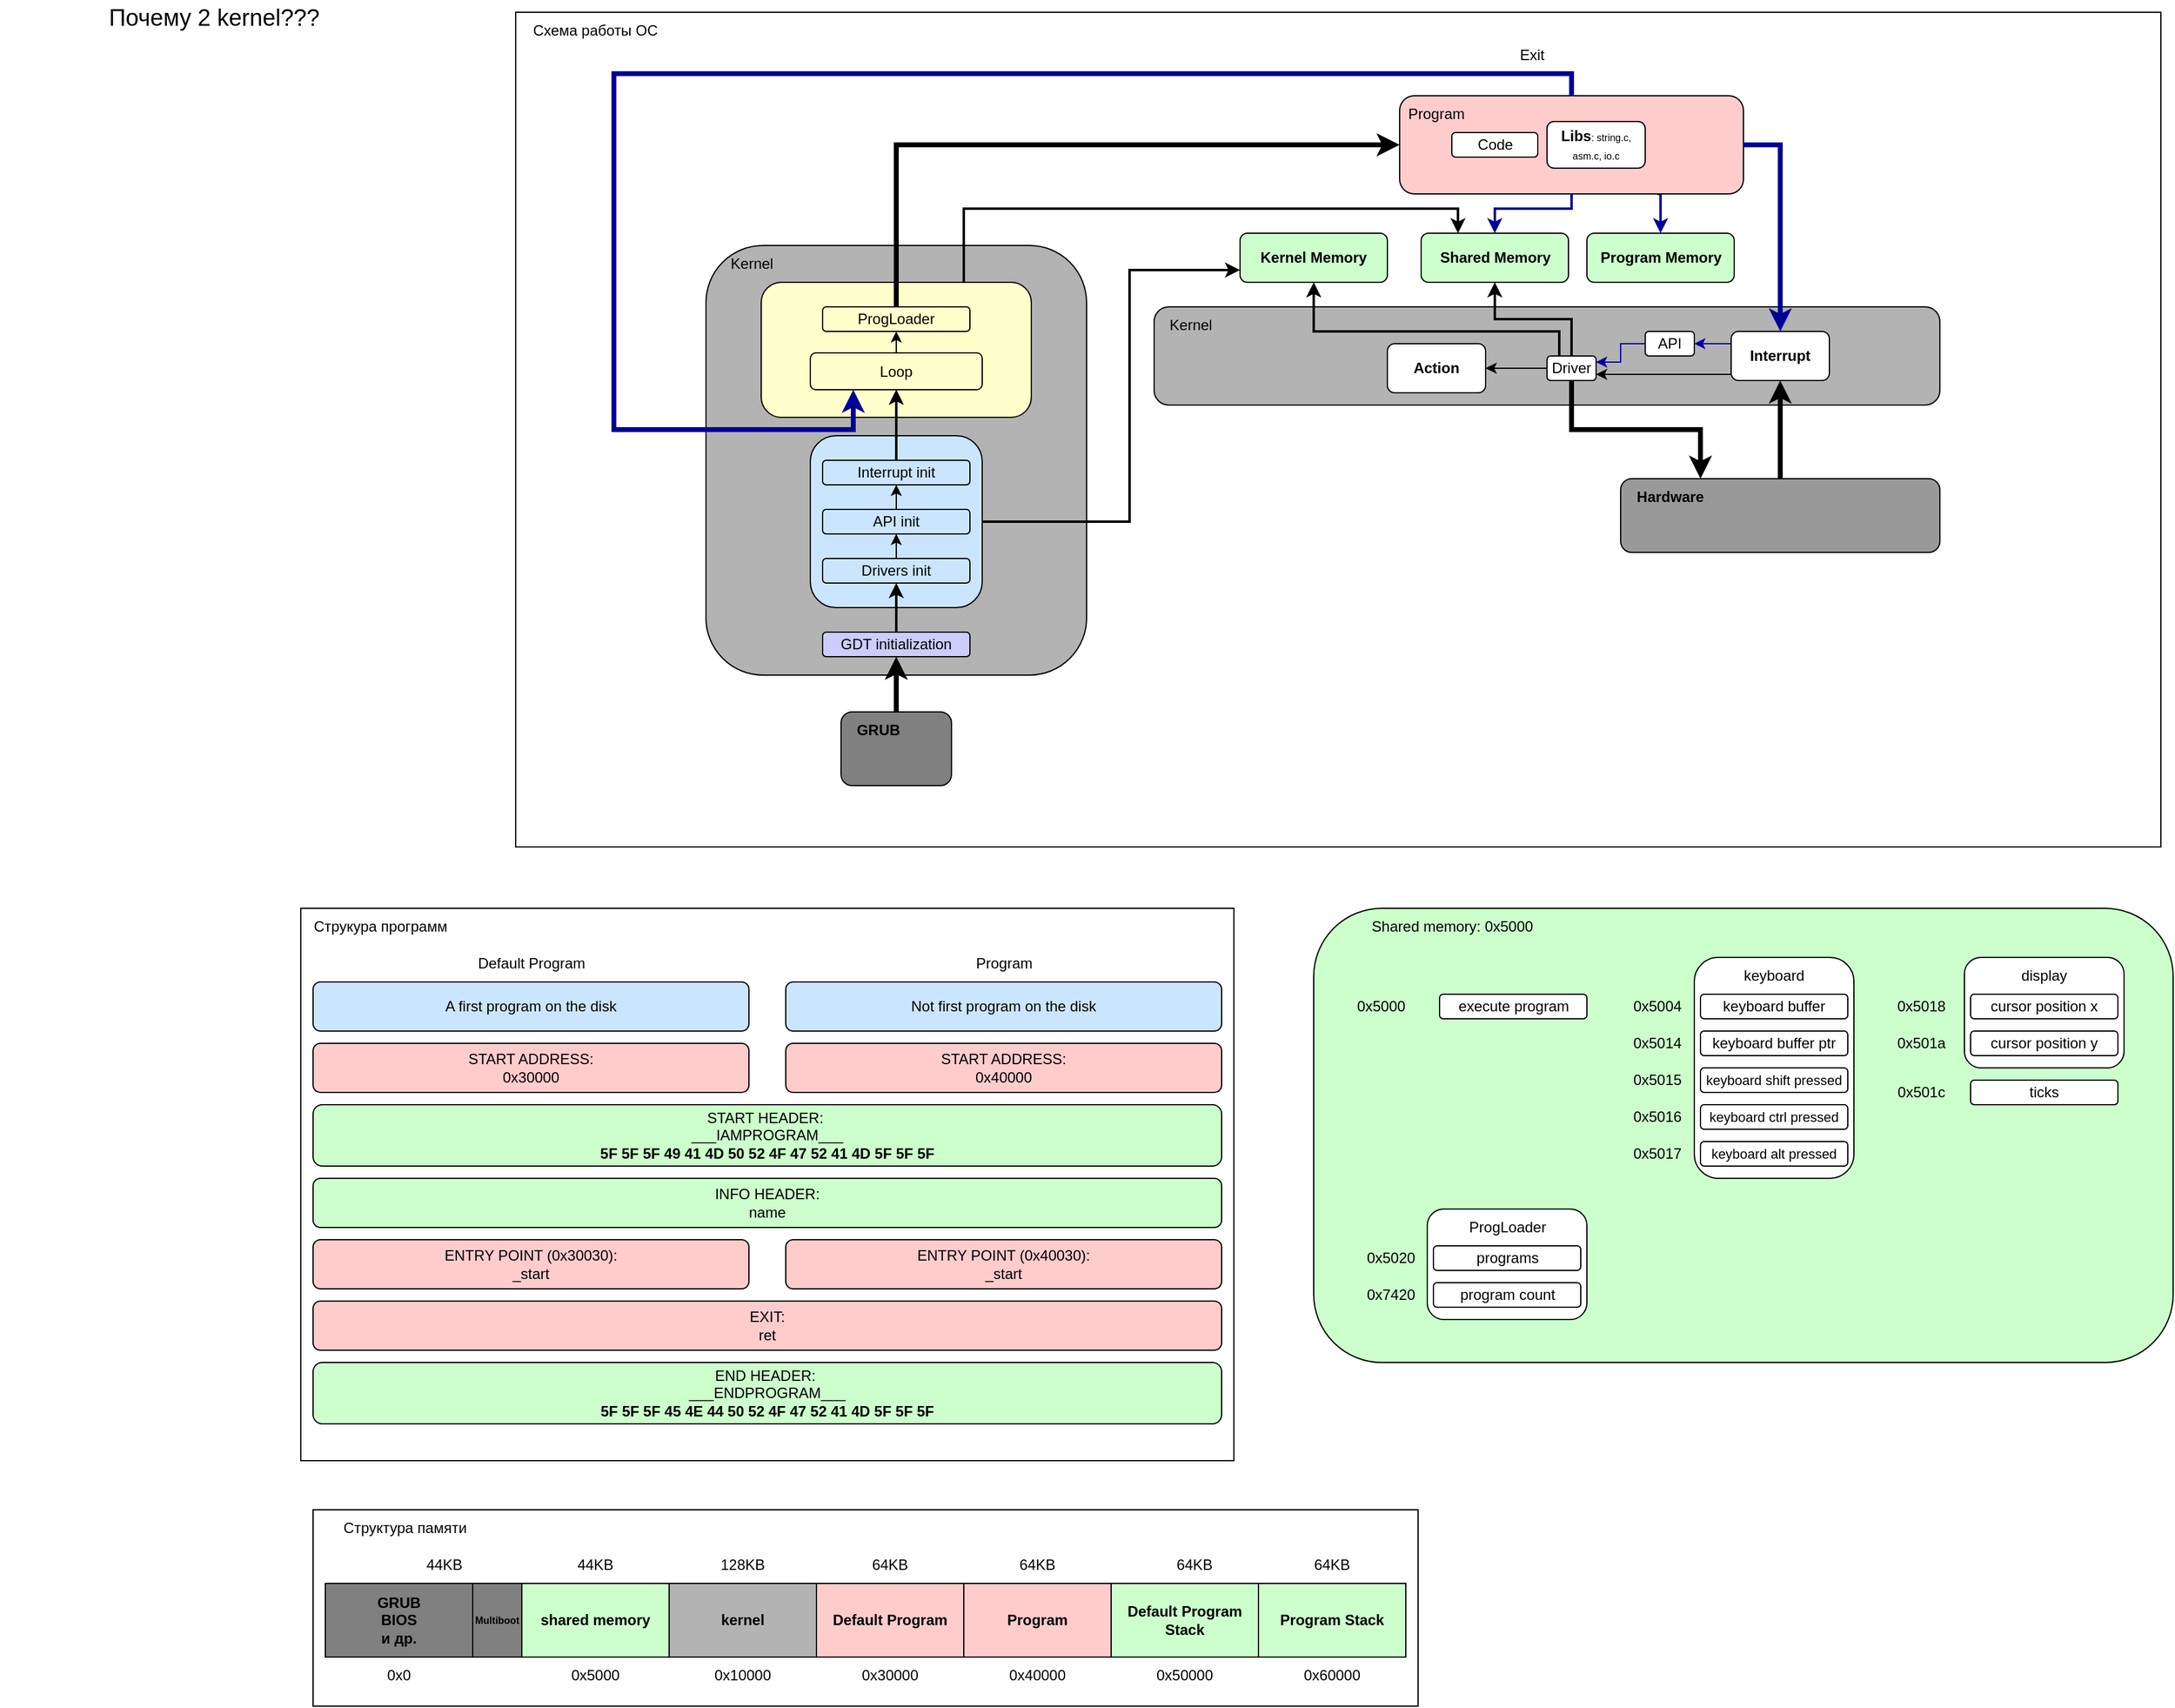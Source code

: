 <mxfile version="28.1.2">
  <diagram name="Page-1" id="FCg047ZmniYvs8AbTUPz">
    <mxGraphModel dx="3122" dy="873" grid="1" gridSize="10" guides="1" tooltips="1" connect="1" arrows="1" fold="1" page="1" pageScale="1" pageWidth="850" pageHeight="1100" math="0" shadow="0">
      <root>
        <mxCell id="0" />
        <mxCell id="1" parent="0" />
        <mxCell id="QtdNPSn90gwQSZT8zCZ1-62" value="" style="rounded=0;whiteSpace=wrap;html=1;" parent="1" vertex="1">
          <mxGeometry x="-795" y="1280" width="900" height="160" as="geometry" />
        </mxCell>
        <mxCell id="rvBd5DFb6fozkhR1xG3s-3" value="" style="rounded=0;whiteSpace=wrap;html=1;" parent="1" vertex="1">
          <mxGeometry x="-805" y="790" width="760" height="450" as="geometry" />
        </mxCell>
        <mxCell id="rvBd5DFb6fozkhR1xG3s-4" value="Струкура программ" style="text;html=1;align=center;verticalAlign=middle;whiteSpace=wrap;rounded=0;" parent="1" vertex="1">
          <mxGeometry x="-805" y="790" width="130" height="30" as="geometry" />
        </mxCell>
        <mxCell id="-tcE8rUrM36b7BvTMz05-57" value="" style="rounded=1;whiteSpace=wrap;html=1;fontStyle=1;align=center;fillColor=#CCFFCC;" parent="1" vertex="1">
          <mxGeometry x="20" y="790" width="700" height="370" as="geometry" />
        </mxCell>
        <mxCell id="-tcE8rUrM36b7BvTMz05-58" value="Shared&amp;nbsp;memory: 0x5000" style="text;html=1;align=center;verticalAlign=middle;whiteSpace=wrap;rounded=0;" parent="1" vertex="1">
          <mxGeometry x="62.5" y="790" width="140" height="30" as="geometry" />
        </mxCell>
        <mxCell id="-tcE8rUrM36b7BvTMz05-63" value="" style="group" parent="1" vertex="1" connectable="0">
          <mxGeometry x="330" y="830" width="130" height="180" as="geometry" />
        </mxCell>
        <mxCell id="-tcE8rUrM36b7BvTMz05-61" value="" style="rounded=1;whiteSpace=wrap;html=1;" parent="-tcE8rUrM36b7BvTMz05-63" vertex="1">
          <mxGeometry width="130" height="180" as="geometry" />
        </mxCell>
        <mxCell id="-tcE8rUrM36b7BvTMz05-59" value="keyboard buffer" style="rounded=1;whiteSpace=wrap;html=1;" parent="-tcE8rUrM36b7BvTMz05-63" vertex="1">
          <mxGeometry x="5" y="30" width="120" height="20" as="geometry" />
        </mxCell>
        <mxCell id="-tcE8rUrM36b7BvTMz05-60" value="keyboard buffer ptr" style="rounded=1;whiteSpace=wrap;html=1;" parent="-tcE8rUrM36b7BvTMz05-63" vertex="1">
          <mxGeometry x="5" y="60" width="120" height="20" as="geometry" />
        </mxCell>
        <mxCell id="-tcE8rUrM36b7BvTMz05-62" value="keyboard" style="text;html=1;align=center;verticalAlign=middle;whiteSpace=wrap;rounded=0;" parent="-tcE8rUrM36b7BvTMz05-63" vertex="1">
          <mxGeometry x="5" width="120" height="30" as="geometry" />
        </mxCell>
        <mxCell id="-tcE8rUrM36b7BvTMz05-70" value="&lt;font style=&quot;font-size: 11px;&quot;&gt;keyboard shift pressed&lt;/font&gt;" style="rounded=1;whiteSpace=wrap;html=1;" parent="-tcE8rUrM36b7BvTMz05-63" vertex="1">
          <mxGeometry x="5" y="90" width="120" height="20" as="geometry" />
        </mxCell>
        <mxCell id="Fx7pZhKHwuvRIzn_ycLN-7" value="&lt;font style=&quot;font-size: 11px;&quot;&gt;keyboard ctrl pressed&lt;/font&gt;" style="rounded=1;whiteSpace=wrap;html=1;" parent="-tcE8rUrM36b7BvTMz05-63" vertex="1">
          <mxGeometry x="5" y="120" width="120" height="20" as="geometry" />
        </mxCell>
        <mxCell id="Fx7pZhKHwuvRIzn_ycLN-8" value="&lt;font style=&quot;font-size: 11px;&quot;&gt;keyboard alt pressed&lt;/font&gt;" style="rounded=1;whiteSpace=wrap;html=1;" parent="-tcE8rUrM36b7BvTMz05-63" vertex="1">
          <mxGeometry x="5" y="150" width="120" height="20" as="geometry" />
        </mxCell>
        <mxCell id="-tcE8rUrM36b7BvTMz05-65" value="" style="group" parent="1" vertex="1" connectable="0">
          <mxGeometry x="550" y="830" width="130" height="120" as="geometry" />
        </mxCell>
        <mxCell id="-tcE8rUrM36b7BvTMz05-66" value="" style="rounded=1;whiteSpace=wrap;html=1;" parent="-tcE8rUrM36b7BvTMz05-65" vertex="1">
          <mxGeometry width="130" height="90" as="geometry" />
        </mxCell>
        <mxCell id="-tcE8rUrM36b7BvTMz05-67" value="cursor position x" style="rounded=1;whiteSpace=wrap;html=1;" parent="-tcE8rUrM36b7BvTMz05-65" vertex="1">
          <mxGeometry x="5" y="30" width="120" height="20" as="geometry" />
        </mxCell>
        <mxCell id="-tcE8rUrM36b7BvTMz05-68" value="cursor position y" style="rounded=1;whiteSpace=wrap;html=1;" parent="-tcE8rUrM36b7BvTMz05-65" vertex="1">
          <mxGeometry x="5" y="60" width="120" height="20" as="geometry" />
        </mxCell>
        <mxCell id="-tcE8rUrM36b7BvTMz05-69" value="display" style="text;html=1;align=center;verticalAlign=middle;whiteSpace=wrap;rounded=0;" parent="-tcE8rUrM36b7BvTMz05-65" vertex="1">
          <mxGeometry x="5" width="120" height="30" as="geometry" />
        </mxCell>
        <mxCell id="9-nSru1XXpZIgcONNZPy-1" value="0x5004" style="text;html=1;align=center;verticalAlign=middle;whiteSpace=wrap;rounded=0;" parent="1" vertex="1">
          <mxGeometry x="270" y="860" width="60" height="20" as="geometry" />
        </mxCell>
        <mxCell id="9-nSru1XXpZIgcONNZPy-2" value="0x5014" style="text;html=1;align=center;verticalAlign=middle;whiteSpace=wrap;rounded=0;" parent="1" vertex="1">
          <mxGeometry x="270" y="890" width="60" height="20" as="geometry" />
        </mxCell>
        <mxCell id="9-nSru1XXpZIgcONNZPy-3" value="0x5015" style="text;html=1;align=center;verticalAlign=middle;whiteSpace=wrap;rounded=0;" parent="1" vertex="1">
          <mxGeometry x="270" y="920" width="60" height="20" as="geometry" />
        </mxCell>
        <mxCell id="Fx7pZhKHwuvRIzn_ycLN-9" value="0x5016" style="text;html=1;align=center;verticalAlign=middle;whiteSpace=wrap;rounded=0;" parent="1" vertex="1">
          <mxGeometry x="270" y="950" width="60" height="20" as="geometry" />
        </mxCell>
        <mxCell id="Fx7pZhKHwuvRIzn_ycLN-10" value="0x5017" style="text;html=1;align=center;verticalAlign=middle;whiteSpace=wrap;rounded=0;" parent="1" vertex="1">
          <mxGeometry x="270" y="980" width="60" height="20" as="geometry" />
        </mxCell>
        <mxCell id="Fx7pZhKHwuvRIzn_ycLN-11" value="0x5018" style="text;html=1;align=center;verticalAlign=middle;whiteSpace=wrap;rounded=0;" parent="1" vertex="1">
          <mxGeometry x="485" y="860" width="60" height="20" as="geometry" />
        </mxCell>
        <mxCell id="Fx7pZhKHwuvRIzn_ycLN-13" value="0x501a" style="text;html=1;align=center;verticalAlign=middle;whiteSpace=wrap;rounded=0;" parent="1" vertex="1">
          <mxGeometry x="485" y="890" width="60" height="20" as="geometry" />
        </mxCell>
        <mxCell id="Fx7pZhKHwuvRIzn_ycLN-20" value="ticks" style="rounded=1;whiteSpace=wrap;html=1;" parent="1" vertex="1">
          <mxGeometry x="555" y="930" width="120" height="20" as="geometry" />
        </mxCell>
        <mxCell id="Fx7pZhKHwuvRIzn_ycLN-21" value="0x501c" style="text;html=1;align=center;verticalAlign=middle;whiteSpace=wrap;rounded=0;" parent="1" vertex="1">
          <mxGeometry x="485" y="930" width="60" height="20" as="geometry" />
        </mxCell>
        <mxCell id="rvBd5DFb6fozkhR1xG3s-1" value="START HEADER:&amp;nbsp;&lt;br&gt;___IAMPROGRAM___&lt;br&gt;&lt;b&gt;5F 5F 5F 49 41 4D 50 52 4F 47 52 41 4D 5F 5F 5F&lt;/b&gt;" style="rounded=1;whiteSpace=wrap;html=1;fillColor=#CCFFCC;" parent="1" vertex="1">
          <mxGeometry x="-795" y="950" width="740" height="50" as="geometry" />
        </mxCell>
        <mxCell id="rvBd5DFb6fozkhR1xG3s-5" value="END HEADER:&amp;nbsp;&lt;br&gt;___ENDPROGRAM___&lt;br&gt;&lt;b&gt;5F 5F 5F 45 4E 44 50 52 4F 47 52 41 4D 5F 5F 5F&lt;/b&gt;" style="rounded=1;whiteSpace=wrap;html=1;fillColor=#CCFFCC;" parent="1" vertex="1">
          <mxGeometry x="-795" y="1160" width="740" height="50" as="geometry" />
        </mxCell>
        <mxCell id="rvBd5DFb6fozkhR1xG3s-6" value="ENTRY POINT (0x30030):&lt;br&gt;_start" style="rounded=1;whiteSpace=wrap;html=1;fillColor=#FFCCCC;" parent="1" vertex="1">
          <mxGeometry x="-795" y="1060" width="355" height="40" as="geometry" />
        </mxCell>
        <mxCell id="rvBd5DFb6fozkhR1xG3s-7" value="EXIT:&lt;br&gt;ret" style="rounded=1;whiteSpace=wrap;html=1;fillColor=#FFCCCC;" parent="1" vertex="1">
          <mxGeometry x="-795" y="1110" width="740" height="40" as="geometry" />
        </mxCell>
        <mxCell id="rvBd5DFb6fozkhR1xG3s-8" value="START ADDRESS:&lt;br&gt;0x30000" style="rounded=1;whiteSpace=wrap;html=1;fillColor=#FFCCCC;" parent="1" vertex="1">
          <mxGeometry x="-795" y="900" width="355" height="40" as="geometry" />
        </mxCell>
        <mxCell id="rvBd5DFb6fozkhR1xG3s-17" value="INFO HEADER:&lt;div&gt;name&lt;/div&gt;" style="rounded=1;whiteSpace=wrap;html=1;fillColor=#CCFFCC;" parent="1" vertex="1">
          <mxGeometry x="-795" y="1010" width="740" height="40" as="geometry" />
        </mxCell>
        <mxCell id="P1c2-JbZTMkBssamJEXa-22" value="" style="rounded=0;whiteSpace=wrap;html=1;" parent="1" vertex="1">
          <mxGeometry x="-785" y="1340" width="880" height="60" as="geometry" />
        </mxCell>
        <mxCell id="P1c2-JbZTMkBssamJEXa-23" value="Структура памяти" style="text;html=1;align=center;verticalAlign=middle;whiteSpace=wrap;rounded=0;" parent="1" vertex="1">
          <mxGeometry x="-785" y="1280" width="130" height="30" as="geometry" />
        </mxCell>
        <mxCell id="P1c2-JbZTMkBssamJEXa-24" value="GRUB&lt;br&gt;BIOS&lt;br&gt;и др." style="rounded=0;whiteSpace=wrap;html=1;fillColor=#808080;fontStyle=1" parent="1" vertex="1">
          <mxGeometry x="-785" y="1340" width="120" height="60" as="geometry" />
        </mxCell>
        <mxCell id="P1c2-JbZTMkBssamJEXa-25" value="" style="rounded=0;whiteSpace=wrap;html=1;fillColor=#808080;fontStyle=1" parent="1" vertex="1">
          <mxGeometry x="-665" y="1340" width="40" height="60" as="geometry" />
        </mxCell>
        <mxCell id="P1c2-JbZTMkBssamJEXa-26" value="0x0" style="text;html=1;align=center;verticalAlign=middle;whiteSpace=wrap;rounded=0;" parent="1" vertex="1">
          <mxGeometry x="-785" y="1400" width="120" height="30" as="geometry" />
        </mxCell>
        <mxCell id="P1c2-JbZTMkBssamJEXa-27" value="Multiboot" style="text;html=1;align=center;verticalAlign=middle;whiteSpace=wrap;rounded=0;fontStyle=1;rotation=0;fontSize=8;" parent="1" vertex="1">
          <mxGeometry x="-675" y="1357.5" width="60" height="25" as="geometry" />
        </mxCell>
        <mxCell id="P1c2-JbZTMkBssamJEXa-28" value="0x5000" style="text;html=1;align=center;verticalAlign=middle;whiteSpace=wrap;rounded=0;" parent="1" vertex="1">
          <mxGeometry x="-625" y="1400" width="120" height="30" as="geometry" />
        </mxCell>
        <mxCell id="P1c2-JbZTMkBssamJEXa-29" value="shared memory" style="rounded=0;whiteSpace=wrap;html=1;fillColor=#CCFFCC;fontStyle=1" parent="1" vertex="1">
          <mxGeometry x="-625" y="1340" width="120" height="60" as="geometry" />
        </mxCell>
        <mxCell id="P1c2-JbZTMkBssamJEXa-30" value="kernel" style="rounded=0;whiteSpace=wrap;html=1;fillColor=#B3B3B3;fontStyle=1" parent="1" vertex="1">
          <mxGeometry x="-505" y="1340" width="120" height="60" as="geometry" />
        </mxCell>
        <mxCell id="P1c2-JbZTMkBssamJEXa-31" value="0x10000" style="text;html=1;align=center;verticalAlign=middle;whiteSpace=wrap;rounded=0;" parent="1" vertex="1">
          <mxGeometry x="-505" y="1400" width="120" height="30" as="geometry" />
        </mxCell>
        <mxCell id="P1c2-JbZTMkBssamJEXa-32" value="Default Program" style="rounded=0;whiteSpace=wrap;html=1;fillColor=#FFCCCC;fontStyle=1" parent="1" vertex="1">
          <mxGeometry x="-385" y="1340" width="120" height="60" as="geometry" />
        </mxCell>
        <mxCell id="P1c2-JbZTMkBssamJEXa-33" value="0x30000" style="text;html=1;align=center;verticalAlign=middle;whiteSpace=wrap;rounded=0;" parent="1" vertex="1">
          <mxGeometry x="-385" y="1400" width="120" height="30" as="geometry" />
        </mxCell>
        <mxCell id="P1c2-JbZTMkBssamJEXa-34" value="Program" style="rounded=0;whiteSpace=wrap;html=1;fillColor=#FFCCCC;fontStyle=1" parent="1" vertex="1">
          <mxGeometry x="-265" y="1340" width="120" height="60" as="geometry" />
        </mxCell>
        <mxCell id="P1c2-JbZTMkBssamJEXa-35" value="0x40000" style="text;html=1;align=center;verticalAlign=middle;whiteSpace=wrap;rounded=0;" parent="1" vertex="1">
          <mxGeometry x="-265" y="1400" width="120" height="30" as="geometry" />
        </mxCell>
        <mxCell id="P1c2-JbZTMkBssamJEXa-36" value="64KB" style="text;html=1;align=center;verticalAlign=middle;whiteSpace=wrap;rounded=0;" parent="1" vertex="1">
          <mxGeometry x="-348.75" y="1310" width="47.5" height="30" as="geometry" />
        </mxCell>
        <mxCell id="P1c2-JbZTMkBssamJEXa-37" value="64KB" style="text;html=1;align=center;verticalAlign=middle;whiteSpace=wrap;rounded=0;" parent="1" vertex="1">
          <mxGeometry x="-228.75" y="1310" width="47.5" height="30" as="geometry" />
        </mxCell>
        <mxCell id="P1c2-JbZTMkBssamJEXa-38" value="128KB" style="text;html=1;align=center;verticalAlign=middle;whiteSpace=wrap;rounded=0;" parent="1" vertex="1">
          <mxGeometry x="-468.75" y="1310" width="47.5" height="30" as="geometry" />
        </mxCell>
        <mxCell id="P1c2-JbZTMkBssamJEXa-39" value="44KB" style="text;html=1;align=center;verticalAlign=middle;whiteSpace=wrap;rounded=0;" parent="1" vertex="1">
          <mxGeometry x="-588.75" y="1310" width="47.5" height="30" as="geometry" />
        </mxCell>
        <mxCell id="P1c2-JbZTMkBssamJEXa-40" value="44KB" style="text;html=1;align=center;verticalAlign=middle;whiteSpace=wrap;rounded=0;" parent="1" vertex="1">
          <mxGeometry x="-712.5" y="1310" width="47.5" height="30" as="geometry" />
        </mxCell>
        <mxCell id="P1c2-JbZTMkBssamJEXa-42" value="Default Program Stack" style="rounded=0;whiteSpace=wrap;html=1;fillColor=#CCFFCC;fontStyle=1" parent="1" vertex="1">
          <mxGeometry x="-145" y="1340" width="120" height="60" as="geometry" />
        </mxCell>
        <mxCell id="P1c2-JbZTMkBssamJEXa-44" value="Program Stack" style="rounded=0;whiteSpace=wrap;html=1;fillColor=#CCFFCC;fontStyle=1" parent="1" vertex="1">
          <mxGeometry x="-25" y="1340" width="120" height="60" as="geometry" />
        </mxCell>
        <mxCell id="P1c2-JbZTMkBssamJEXa-45" value="0x50000" style="text;html=1;align=center;verticalAlign=middle;whiteSpace=wrap;rounded=0;" parent="1" vertex="1">
          <mxGeometry x="-145" y="1400" width="120" height="30" as="geometry" />
        </mxCell>
        <mxCell id="P1c2-JbZTMkBssamJEXa-46" value="0x60000" style="text;html=1;align=center;verticalAlign=middle;whiteSpace=wrap;rounded=0;" parent="1" vertex="1">
          <mxGeometry x="-25" y="1400" width="120" height="30" as="geometry" />
        </mxCell>
        <mxCell id="P1c2-JbZTMkBssamJEXa-47" value="64KB" style="text;html=1;align=center;verticalAlign=middle;whiteSpace=wrap;rounded=0;" parent="1" vertex="1">
          <mxGeometry x="-101.25" y="1310" width="47.5" height="30" as="geometry" />
        </mxCell>
        <mxCell id="P1c2-JbZTMkBssamJEXa-48" value="64KB" style="text;html=1;align=center;verticalAlign=middle;whiteSpace=wrap;rounded=0;" parent="1" vertex="1">
          <mxGeometry x="11.25" y="1310" width="47.5" height="30" as="geometry" />
        </mxCell>
        <mxCell id="QtdNPSn90gwQSZT8zCZ1-1" value="" style="rounded=0;whiteSpace=wrap;html=1;" parent="1" vertex="1">
          <mxGeometry x="-630" y="60" width="1340" height="680" as="geometry" />
        </mxCell>
        <mxCell id="QtdNPSn90gwQSZT8zCZ1-7" value="" style="group" parent="1" vertex="1" connectable="0">
          <mxGeometry x="-110" y="300" width="640" height="80" as="geometry" />
        </mxCell>
        <mxCell id="QtdNPSn90gwQSZT8zCZ1-8" value="" style="rounded=1;whiteSpace=wrap;html=1;fillColor=#B3B3B3;" parent="QtdNPSn90gwQSZT8zCZ1-7" vertex="1">
          <mxGeometry width="640" height="80" as="geometry" />
        </mxCell>
        <mxCell id="QtdNPSn90gwQSZT8zCZ1-9" value="Kernel" style="text;html=1;align=center;verticalAlign=middle;whiteSpace=wrap;rounded=0;" parent="QtdNPSn90gwQSZT8zCZ1-7" vertex="1">
          <mxGeometry width="60" height="30" as="geometry" />
        </mxCell>
        <mxCell id="QtdNPSn90gwQSZT8zCZ1-10" value="API" style="rounded=1;whiteSpace=wrap;html=1;" parent="QtdNPSn90gwQSZT8zCZ1-7" vertex="1">
          <mxGeometry x="400" y="20" width="40" height="20" as="geometry" />
        </mxCell>
        <mxCell id="QtdNPSn90gwQSZT8zCZ1-11" style="edgeStyle=orthogonalEdgeStyle;rounded=0;orthogonalLoop=1;jettySize=auto;html=1;exitX=0;exitY=0.25;exitDx=0;exitDy=0;entryX=1;entryY=0.5;entryDx=0;entryDy=0;strokeColor=#000099;" parent="1" source="QtdNPSn90gwQSZT8zCZ1-13" target="QtdNPSn90gwQSZT8zCZ1-10" edge="1">
          <mxGeometry relative="1" as="geometry" />
        </mxCell>
        <mxCell id="QtdNPSn90gwQSZT8zCZ1-12" style="edgeStyle=orthogonalEdgeStyle;rounded=0;orthogonalLoop=1;jettySize=auto;html=1;exitX=0;exitY=0.75;exitDx=0;exitDy=0;entryX=1;entryY=0.75;entryDx=0;entryDy=0;" parent="1" source="QtdNPSn90gwQSZT8zCZ1-13" target="QtdNPSn90gwQSZT8zCZ1-17" edge="1">
          <mxGeometry relative="1" as="geometry">
            <Array as="points">
              <mxPoint x="360" y="355" />
            </Array>
          </mxGeometry>
        </mxCell>
        <mxCell id="QtdNPSn90gwQSZT8zCZ1-13" value="Interrupt" style="rounded=1;whiteSpace=wrap;html=1;fontStyle=1" parent="1" vertex="1">
          <mxGeometry x="360" y="320" width="80" height="40" as="geometry" />
        </mxCell>
        <mxCell id="QtdNPSn90gwQSZT8zCZ1-14" style="edgeStyle=orthogonalEdgeStyle;rounded=0;orthogonalLoop=1;jettySize=auto;html=1;exitX=0;exitY=0.5;exitDx=0;exitDy=0;entryX=1;entryY=0.5;entryDx=0;entryDy=0;" parent="1" source="QtdNPSn90gwQSZT8zCZ1-17" target="QtdNPSn90gwQSZT8zCZ1-18" edge="1">
          <mxGeometry relative="1" as="geometry" />
        </mxCell>
        <mxCell id="QtdNPSn90gwQSZT8zCZ1-15" style="edgeStyle=orthogonalEdgeStyle;rounded=0;orthogonalLoop=1;jettySize=auto;html=1;exitX=0.5;exitY=0;exitDx=0;exitDy=0;entryX=0.5;entryY=1;entryDx=0;entryDy=0;strokeWidth=2;" parent="1" source="QtdNPSn90gwQSZT8zCZ1-17" target="QtdNPSn90gwQSZT8zCZ1-23" edge="1">
          <mxGeometry relative="1" as="geometry">
            <Array as="points">
              <mxPoint x="230" y="310" />
              <mxPoint x="168" y="310" />
            </Array>
          </mxGeometry>
        </mxCell>
        <mxCell id="QtdNPSn90gwQSZT8zCZ1-16" style="edgeStyle=orthogonalEdgeStyle;rounded=0;orthogonalLoop=1;jettySize=auto;html=1;exitX=0.5;exitY=1;exitDx=0;exitDy=0;entryX=0.25;entryY=0;entryDx=0;entryDy=0;strokeWidth=4;" parent="1" source="QtdNPSn90gwQSZT8zCZ1-17" target="QtdNPSn90gwQSZT8zCZ1-25" edge="1">
          <mxGeometry relative="1" as="geometry" />
        </mxCell>
        <mxCell id="QtdNPSn90gwQSZT8zCZ1-72" style="edgeStyle=orthogonalEdgeStyle;rounded=0;orthogonalLoop=1;jettySize=auto;html=1;exitX=0.25;exitY=0;exitDx=0;exitDy=0;entryX=0.5;entryY=1;entryDx=0;entryDy=0;strokeWidth=2;" parent="1" source="QtdNPSn90gwQSZT8zCZ1-17" target="QtdNPSn90gwQSZT8zCZ1-71" edge="1">
          <mxGeometry relative="1" as="geometry">
            <Array as="points">
              <mxPoint x="220" y="320" />
              <mxPoint x="20" y="320" />
            </Array>
          </mxGeometry>
        </mxCell>
        <mxCell id="QtdNPSn90gwQSZT8zCZ1-17" value="Driver" style="rounded=1;whiteSpace=wrap;html=1;" parent="1" vertex="1">
          <mxGeometry x="210" y="340" width="40" height="20" as="geometry" />
        </mxCell>
        <mxCell id="QtdNPSn90gwQSZT8zCZ1-18" value="Action" style="rounded=1;whiteSpace=wrap;html=1;fontStyle=1" parent="1" vertex="1">
          <mxGeometry x="80" y="330" width="80" height="40" as="geometry" />
        </mxCell>
        <mxCell id="QtdNPSn90gwQSZT8zCZ1-23" value="Shared Memory" style="rounded=1;whiteSpace=wrap;html=1;fontStyle=1;align=center;fillColor=#CCFFCC;" parent="1" vertex="1">
          <mxGeometry x="107.5" y="240" width="120" height="40" as="geometry" />
        </mxCell>
        <mxCell id="QtdNPSn90gwQSZT8zCZ1-24" style="edgeStyle=orthogonalEdgeStyle;rounded=0;orthogonalLoop=1;jettySize=auto;html=1;exitX=0.5;exitY=0;exitDx=0;exitDy=0;entryX=0.5;entryY=1;entryDx=0;entryDy=0;strokeWidth=4;" parent="1" source="QtdNPSn90gwQSZT8zCZ1-25" target="QtdNPSn90gwQSZT8zCZ1-13" edge="1">
          <mxGeometry relative="1" as="geometry" />
        </mxCell>
        <mxCell id="QtdNPSn90gwQSZT8zCZ1-25" value="" style="rounded=1;whiteSpace=wrap;html=1;fillColor=#999999;" parent="1" vertex="1">
          <mxGeometry x="270" y="440" width="260" height="60" as="geometry" />
        </mxCell>
        <mxCell id="QtdNPSn90gwQSZT8zCZ1-26" value="Hardware" style="text;html=1;align=center;verticalAlign=middle;resizable=0;points=[];autosize=1;fontColor=#000000;fontStyle=1" parent="1" vertex="1">
          <mxGeometry x="270" y="440" width="80" height="30" as="geometry" />
        </mxCell>
        <mxCell id="QtdNPSn90gwQSZT8zCZ1-27" style="edgeStyle=orthogonalEdgeStyle;rounded=0;orthogonalLoop=1;jettySize=auto;html=1;exitX=0;exitY=0.5;exitDx=0;exitDy=0;entryX=1;entryY=0.25;entryDx=0;entryDy=0;strokeColor=#000099;" parent="1" source="QtdNPSn90gwQSZT8zCZ1-10" target="QtdNPSn90gwQSZT8zCZ1-17" edge="1">
          <mxGeometry relative="1" as="geometry" />
        </mxCell>
        <mxCell id="QtdNPSn90gwQSZT8zCZ1-29" value="Схема работы ОС" style="text;html=1;align=center;verticalAlign=middle;whiteSpace=wrap;rounded=0;" parent="1" vertex="1">
          <mxGeometry x="-630" y="60" width="130" height="30" as="geometry" />
        </mxCell>
        <mxCell id="QtdNPSn90gwQSZT8zCZ1-30" value="" style="group" parent="1" vertex="1" connectable="0">
          <mxGeometry x="-365" y="630" width="90" height="60" as="geometry" />
        </mxCell>
        <mxCell id="QtdNPSn90gwQSZT8zCZ1-31" value="" style="rounded=1;whiteSpace=wrap;html=1;fillColor=#808080;" parent="QtdNPSn90gwQSZT8zCZ1-30" vertex="1">
          <mxGeometry width="90" height="60" as="geometry" />
        </mxCell>
        <mxCell id="QtdNPSn90gwQSZT8zCZ1-32" value="GRUB" style="text;html=1;align=center;verticalAlign=middle;resizable=0;points=[];autosize=1;fontColor=#000000;fontStyle=1" parent="QtdNPSn90gwQSZT8zCZ1-30" vertex="1">
          <mxGeometry width="60" height="30" as="geometry" />
        </mxCell>
        <mxCell id="QtdNPSn90gwQSZT8zCZ1-33" value="" style="rounded=1;whiteSpace=wrap;html=1;fillColor=#B3B3B3;" parent="1" vertex="1">
          <mxGeometry x="-475" y="250" width="310" height="350" as="geometry" />
        </mxCell>
        <mxCell id="QtdNPSn90gwQSZT8zCZ1-34" value="Kernel" style="text;html=1;align=center;verticalAlign=middle;whiteSpace=wrap;rounded=0;" parent="1" vertex="1">
          <mxGeometry x="-475" y="250" width="75" height="30" as="geometry" />
        </mxCell>
        <mxCell id="QtdNPSn90gwQSZT8zCZ1-35" value="GDT initialization" style="rounded=1;whiteSpace=wrap;html=1;fillColor=#CCCCFF;" parent="1" vertex="1">
          <mxGeometry x="-380" y="565" width="120" height="20" as="geometry" />
        </mxCell>
        <mxCell id="QtdNPSn90gwQSZT8zCZ1-36" style="edgeStyle=orthogonalEdgeStyle;rounded=0;orthogonalLoop=1;jettySize=auto;html=1;exitX=0.5;exitY=0;exitDx=0;exitDy=0;entryX=0.5;entryY=1;entryDx=0;entryDy=0;strokeWidth=4;" parent="1" source="QtdNPSn90gwQSZT8zCZ1-31" target="QtdNPSn90gwQSZT8zCZ1-35" edge="1">
          <mxGeometry relative="1" as="geometry" />
        </mxCell>
        <mxCell id="QtdNPSn90gwQSZT8zCZ1-37" value="" style="group" parent="1" vertex="1" connectable="0">
          <mxGeometry x="-390" y="465" width="140" height="80" as="geometry" />
        </mxCell>
        <mxCell id="QtdNPSn90gwQSZT8zCZ1-38" value="" style="group" parent="QtdNPSn90gwQSZT8zCZ1-37" vertex="1" connectable="0">
          <mxGeometry y="-60" width="140" height="140" as="geometry" />
        </mxCell>
        <mxCell id="QtdNPSn90gwQSZT8zCZ1-39" value="" style="rounded=1;whiteSpace=wrap;html=1;fillColor=#CCE5FF;" parent="QtdNPSn90gwQSZT8zCZ1-38" vertex="1">
          <mxGeometry width="140" height="140" as="geometry" />
        </mxCell>
        <mxCell id="QtdNPSn90gwQSZT8zCZ1-40" value="Drivers init" style="rounded=1;whiteSpace=wrap;html=1;fillColor=#CCE5FF;" parent="QtdNPSn90gwQSZT8zCZ1-38" vertex="1">
          <mxGeometry x="10" y="100" width="120" height="20" as="geometry" />
        </mxCell>
        <mxCell id="QtdNPSn90gwQSZT8zCZ1-41" style="edgeStyle=orthogonalEdgeStyle;rounded=0;orthogonalLoop=1;jettySize=auto;html=1;exitX=0.5;exitY=0;exitDx=0;exitDy=0;entryX=0.5;entryY=1;entryDx=0;entryDy=0;" parent="QtdNPSn90gwQSZT8zCZ1-38" source="QtdNPSn90gwQSZT8zCZ1-42" target="QtdNPSn90gwQSZT8zCZ1-43" edge="1">
          <mxGeometry relative="1" as="geometry" />
        </mxCell>
        <mxCell id="QtdNPSn90gwQSZT8zCZ1-42" value="API init" style="rounded=1;whiteSpace=wrap;html=1;fillColor=#CCE5FF;" parent="QtdNPSn90gwQSZT8zCZ1-38" vertex="1">
          <mxGeometry x="10" y="60" width="120" height="20" as="geometry" />
        </mxCell>
        <mxCell id="QtdNPSn90gwQSZT8zCZ1-43" value="Interrupt init" style="rounded=1;whiteSpace=wrap;html=1;fillColor=#CCE5FF;" parent="QtdNPSn90gwQSZT8zCZ1-38" vertex="1">
          <mxGeometry x="10" y="20" width="120" height="20" as="geometry" />
        </mxCell>
        <mxCell id="QtdNPSn90gwQSZT8zCZ1-44" style="edgeStyle=orthogonalEdgeStyle;rounded=0;orthogonalLoop=1;jettySize=auto;html=1;exitX=0.5;exitY=0;exitDx=0;exitDy=0;entryX=0.5;entryY=1;entryDx=0;entryDy=0;" parent="QtdNPSn90gwQSZT8zCZ1-38" source="QtdNPSn90gwQSZT8zCZ1-40" target="QtdNPSn90gwQSZT8zCZ1-42" edge="1">
          <mxGeometry relative="1" as="geometry" />
        </mxCell>
        <mxCell id="QtdNPSn90gwQSZT8zCZ1-45" style="edgeStyle=orthogonalEdgeStyle;rounded=0;orthogonalLoop=1;jettySize=auto;html=1;exitX=0.5;exitY=0;exitDx=0;exitDy=0;entryX=0.5;entryY=1;entryDx=0;entryDy=0;strokeWidth=2;" parent="1" source="QtdNPSn90gwQSZT8zCZ1-35" target="QtdNPSn90gwQSZT8zCZ1-40" edge="1">
          <mxGeometry relative="1" as="geometry" />
        </mxCell>
        <mxCell id="K8M5WIdU0tz9geBWdDfM-2" style="edgeStyle=orthogonalEdgeStyle;rounded=0;orthogonalLoop=1;jettySize=auto;html=1;exitX=0.75;exitY=0;exitDx=0;exitDy=0;entryX=0.25;entryY=0;entryDx=0;entryDy=0;strokeWidth=2;" edge="1" parent="1" source="QtdNPSn90gwQSZT8zCZ1-52" target="QtdNPSn90gwQSZT8zCZ1-23">
          <mxGeometry relative="1" as="geometry" />
        </mxCell>
        <mxCell id="QtdNPSn90gwQSZT8zCZ1-52" value="" style="rounded=1;whiteSpace=wrap;html=1;fillColor=#FFFFCC;" parent="1" vertex="1">
          <mxGeometry x="-430" y="280" width="220" height="110" as="geometry" />
        </mxCell>
        <mxCell id="QtdNPSn90gwQSZT8zCZ1-47" value="ProgLoader" style="rounded=1;whiteSpace=wrap;html=1;fillColor=#FFFFCC;" parent="1" vertex="1">
          <mxGeometry x="-380" y="300" width="120" height="20" as="geometry" />
        </mxCell>
        <mxCell id="QtdNPSn90gwQSZT8zCZ1-59" style="edgeStyle=orthogonalEdgeStyle;rounded=0;orthogonalLoop=1;jettySize=auto;html=1;exitX=0.5;exitY=0;exitDx=0;exitDy=0;entryX=0.5;entryY=1;entryDx=0;entryDy=0;" parent="1" source="QtdNPSn90gwQSZT8zCZ1-55" target="QtdNPSn90gwQSZT8zCZ1-47" edge="1">
          <mxGeometry relative="1" as="geometry" />
        </mxCell>
        <mxCell id="QtdNPSn90gwQSZT8zCZ1-55" value="Loop" style="rounded=1;whiteSpace=wrap;html=1;fillColor=#FFFFCC;" parent="1" vertex="1">
          <mxGeometry x="-390" y="337.5" width="140" height="30" as="geometry" />
        </mxCell>
        <mxCell id="QtdNPSn90gwQSZT8zCZ1-57" style="edgeStyle=orthogonalEdgeStyle;rounded=0;orthogonalLoop=1;jettySize=auto;html=1;exitX=0.5;exitY=0;exitDx=0;exitDy=0;entryX=0.5;entryY=1;entryDx=0;entryDy=0;strokeWidth=2;" parent="1" source="QtdNPSn90gwQSZT8zCZ1-43" target="QtdNPSn90gwQSZT8zCZ1-55" edge="1">
          <mxGeometry relative="1" as="geometry" />
        </mxCell>
        <mxCell id="QtdNPSn90gwQSZT8zCZ1-61" value="" style="edgeStyle=orthogonalEdgeStyle;rounded=0;orthogonalLoop=1;jettySize=auto;html=1;" parent="1" source="QtdNPSn90gwQSZT8zCZ1-39" target="QtdNPSn90gwQSZT8zCZ1-55" edge="1">
          <mxGeometry relative="1" as="geometry" />
        </mxCell>
        <mxCell id="QtdNPSn90gwQSZT8zCZ1-63" value="START ADDRESS:&lt;br&gt;0x40000" style="rounded=1;whiteSpace=wrap;html=1;fillColor=#FFCCCC;" parent="1" vertex="1">
          <mxGeometry x="-410" y="900" width="355" height="40" as="geometry" />
        </mxCell>
        <mxCell id="QtdNPSn90gwQSZT8zCZ1-64" value="Default Program" style="text;html=1;align=center;verticalAlign=middle;whiteSpace=wrap;rounded=0;" parent="1" vertex="1">
          <mxGeometry x="-662.5" y="820" width="90" height="30" as="geometry" />
        </mxCell>
        <mxCell id="QtdNPSn90gwQSZT8zCZ1-65" value="Program" style="text;html=1;align=center;verticalAlign=middle;whiteSpace=wrap;rounded=0;" parent="1" vertex="1">
          <mxGeometry x="-262.5" y="820" width="60" height="30" as="geometry" />
        </mxCell>
        <mxCell id="QtdNPSn90gwQSZT8zCZ1-67" value="ENTRY POINT (0x40030):&lt;br&gt;_start" style="rounded=1;whiteSpace=wrap;html=1;fillColor=#FFCCCC;" parent="1" vertex="1">
          <mxGeometry x="-410" y="1060" width="355" height="40" as="geometry" />
        </mxCell>
        <mxCell id="QtdNPSn90gwQSZT8zCZ1-68" value="A first program on the disk" style="rounded=1;whiteSpace=wrap;html=1;fillColor=#CCE5FF;" parent="1" vertex="1">
          <mxGeometry x="-795" y="850" width="355" height="40" as="geometry" />
        </mxCell>
        <mxCell id="QtdNPSn90gwQSZT8zCZ1-69" value="Not first program on the disk" style="rounded=1;whiteSpace=wrap;html=1;fillColor=#CCE5FF;" parent="1" vertex="1">
          <mxGeometry x="-410" y="850" width="355" height="40" as="geometry" />
        </mxCell>
        <mxCell id="QtdNPSn90gwQSZT8zCZ1-71" value="Kernel Memory" style="rounded=1;whiteSpace=wrap;html=1;fontStyle=1;align=center;fillColor=#CCFFCC;" parent="1" vertex="1">
          <mxGeometry x="-40" y="240" width="120" height="40" as="geometry" />
        </mxCell>
        <mxCell id="QtdNPSn90gwQSZT8zCZ1-73" style="edgeStyle=orthogonalEdgeStyle;rounded=0;orthogonalLoop=1;jettySize=auto;html=1;exitX=1;exitY=0.5;exitDx=0;exitDy=0;entryX=0;entryY=0.75;entryDx=0;entryDy=0;strokeWidth=2;" parent="1" source="QtdNPSn90gwQSZT8zCZ1-39" target="QtdNPSn90gwQSZT8zCZ1-71" edge="1">
          <mxGeometry relative="1" as="geometry">
            <Array as="points">
              <mxPoint x="-130" y="475" />
              <mxPoint x="-130" y="270" />
            </Array>
          </mxGeometry>
        </mxCell>
        <mxCell id="QtdNPSn90gwQSZT8zCZ1-86" style="edgeStyle=orthogonalEdgeStyle;rounded=0;orthogonalLoop=1;jettySize=auto;html=1;exitX=0.75;exitY=1;exitDx=0;exitDy=0;entryX=0.5;entryY=0;entryDx=0;entryDy=0;strokeColor=#000099;strokeWidth=2;" parent="1" source="QtdNPSn90gwQSZT8zCZ1-4" target="QtdNPSn90gwQSZT8zCZ1-84" edge="1">
          <mxGeometry relative="1" as="geometry" />
        </mxCell>
        <mxCell id="QtdNPSn90gwQSZT8zCZ1-4" value="" style="rounded=1;whiteSpace=wrap;html=1;fillColor=#FFCCCC;" parent="1" vertex="1">
          <mxGeometry x="90" y="128" width="280" height="80" as="geometry" />
        </mxCell>
        <mxCell id="QtdNPSn90gwQSZT8zCZ1-5" value="Program" style="text;html=1;align=center;verticalAlign=middle;whiteSpace=wrap;rounded=0;" parent="1" vertex="1">
          <mxGeometry x="90" y="128" width="60" height="30" as="geometry" />
        </mxCell>
        <mxCell id="QtdNPSn90gwQSZT8zCZ1-20" value="&lt;font&gt;&lt;b&gt;Libs&lt;/b&gt;&lt;/font&gt;&lt;font style=&quot;font-size: 8px;&quot;&gt;: string.c, asm.c, io.c&lt;/font&gt;" style="rounded=1;whiteSpace=wrap;html=1;align=center;fontStyle=0" parent="1" vertex="1">
          <mxGeometry x="210" y="149" width="80" height="38" as="geometry" />
        </mxCell>
        <mxCell id="QtdNPSn90gwQSZT8zCZ1-77" value="Code" style="rounded=1;whiteSpace=wrap;html=1;align=center;fontStyle=0" parent="1" vertex="1">
          <mxGeometry x="132.5" y="158" width="70" height="20" as="geometry" />
        </mxCell>
        <mxCell id="QtdNPSn90gwQSZT8zCZ1-60" style="edgeStyle=orthogonalEdgeStyle;rounded=0;orthogonalLoop=1;jettySize=auto;html=1;exitX=0.5;exitY=0;exitDx=0;exitDy=0;entryX=0;entryY=0.5;entryDx=0;entryDy=0;flowAnimation=0;strokeWidth=4;" parent="1" source="QtdNPSn90gwQSZT8zCZ1-47" target="QtdNPSn90gwQSZT8zCZ1-4" edge="1">
          <mxGeometry relative="1" as="geometry">
            <mxPoint x="160" y="180.0" as="targetPoint" />
          </mxGeometry>
        </mxCell>
        <mxCell id="QtdNPSn90gwQSZT8zCZ1-19" style="edgeStyle=orthogonalEdgeStyle;rounded=0;orthogonalLoop=1;jettySize=auto;html=1;exitX=1;exitY=0.5;exitDx=0;exitDy=0;entryX=0.5;entryY=0;entryDx=0;entryDy=0;strokeWidth=4;strokeColor=#000099;" parent="1" source="QtdNPSn90gwQSZT8zCZ1-4" target="QtdNPSn90gwQSZT8zCZ1-13" edge="1">
          <mxGeometry relative="1" as="geometry">
            <mxPoint x="350" y="180.0" as="sourcePoint" />
          </mxGeometry>
        </mxCell>
        <mxCell id="QtdNPSn90gwQSZT8zCZ1-22" style="edgeStyle=orthogonalEdgeStyle;rounded=0;orthogonalLoop=1;jettySize=auto;html=1;exitX=0.5;exitY=1;exitDx=0;exitDy=0;entryX=0.5;entryY=0;entryDx=0;entryDy=0;strokeWidth=2;strokeColor=#000099;" parent="1" source="QtdNPSn90gwQSZT8zCZ1-4" target="QtdNPSn90gwQSZT8zCZ1-23" edge="1">
          <mxGeometry relative="1" as="geometry">
            <mxPoint x="255" y="210.0" as="sourcePoint" />
            <Array as="points">
              <mxPoint x="230" y="220" />
              <mxPoint x="168" y="220" />
            </Array>
          </mxGeometry>
        </mxCell>
        <mxCell id="QtdNPSn90gwQSZT8zCZ1-75" style="edgeStyle=orthogonalEdgeStyle;rounded=0;orthogonalLoop=1;jettySize=auto;html=1;exitX=0.5;exitY=0;exitDx=0;exitDy=0;entryX=0.25;entryY=1;entryDx=0;entryDy=0;endArrow=classic;endFill=1;strokeWidth=4;strokeColor=#000099;" parent="1" source="QtdNPSn90gwQSZT8zCZ1-4" target="QtdNPSn90gwQSZT8zCZ1-55" edge="1">
          <mxGeometry relative="1" as="geometry">
            <mxPoint x="255" y="150.0" as="sourcePoint" />
            <Array as="points">
              <mxPoint x="230" y="110" />
              <mxPoint x="-550" y="110" />
              <mxPoint x="-550" y="400" />
              <mxPoint x="-355" y="400" />
            </Array>
          </mxGeometry>
        </mxCell>
        <mxCell id="QtdNPSn90gwQSZT8zCZ1-84" value="Program Memory" style="rounded=1;whiteSpace=wrap;html=1;fontStyle=1;align=center;fillColor=#CCFFCC;" parent="1" vertex="1">
          <mxGeometry x="242.5" y="240" width="120" height="40" as="geometry" />
        </mxCell>
        <mxCell id="QtdNPSn90gwQSZT8zCZ1-87" value="Exit" style="text;html=1;align=center;verticalAlign=middle;whiteSpace=wrap;rounded=0;" parent="1" vertex="1">
          <mxGeometry x="167.5" y="80" width="60" height="30" as="geometry" />
        </mxCell>
        <mxCell id="0DMT_69ALq4xmR-gorlK-1" value="execute program" style="rounded=1;whiteSpace=wrap;html=1;" parent="1" vertex="1">
          <mxGeometry x="122.5" y="860" width="120" height="20" as="geometry" />
        </mxCell>
        <mxCell id="0DMT_69ALq4xmR-gorlK-2" value="0x5000" style="text;html=1;align=center;verticalAlign=middle;whiteSpace=wrap;rounded=0;" parent="1" vertex="1">
          <mxGeometry x="45" y="860" width="60" height="20" as="geometry" />
        </mxCell>
        <mxCell id="P1c2-JbZTMkBssamJEXa-11" value="" style="rounded=1;whiteSpace=wrap;html=1;" parent="1" vertex="1">
          <mxGeometry x="112.5" y="1035" width="130" height="90" as="geometry" />
        </mxCell>
        <mxCell id="P1c2-JbZTMkBssamJEXa-12" value="programs" style="rounded=1;whiteSpace=wrap;html=1;" parent="1" vertex="1">
          <mxGeometry x="117.5" y="1065" width="120" height="20" as="geometry" />
        </mxCell>
        <mxCell id="P1c2-JbZTMkBssamJEXa-13" value="program count" style="rounded=1;whiteSpace=wrap;html=1;" parent="1" vertex="1">
          <mxGeometry x="117.5" y="1095" width="120" height="20" as="geometry" />
        </mxCell>
        <mxCell id="P1c2-JbZTMkBssamJEXa-14" value="ProgLoader" style="text;html=1;align=center;verticalAlign=middle;whiteSpace=wrap;rounded=0;" parent="1" vertex="1">
          <mxGeometry x="117.5" y="1035" width="120" height="30" as="geometry" />
        </mxCell>
        <mxCell id="P1c2-JbZTMkBssamJEXa-15" value="0x5020" style="text;html=1;align=center;verticalAlign=middle;whiteSpace=wrap;rounded=0;" parent="1" vertex="1">
          <mxGeometry x="52.5" y="1065" width="60" height="20" as="geometry" />
        </mxCell>
        <mxCell id="P1c2-JbZTMkBssamJEXa-17" value="0x7420" style="text;html=1;align=center;verticalAlign=middle;whiteSpace=wrap;rounded=0;" parent="1" vertex="1">
          <mxGeometry x="52.5" y="1095" width="60" height="20" as="geometry" />
        </mxCell>
        <mxCell id="K8M5WIdU0tz9geBWdDfM-3" value="Почему 2 kernel???" style="text;html=1;align=center;verticalAlign=middle;whiteSpace=wrap;rounded=0;fontSize=19;" vertex="1" parent="1">
          <mxGeometry x="-1050" y="50" width="349" height="30" as="geometry" />
        </mxCell>
      </root>
    </mxGraphModel>
  </diagram>
</mxfile>
